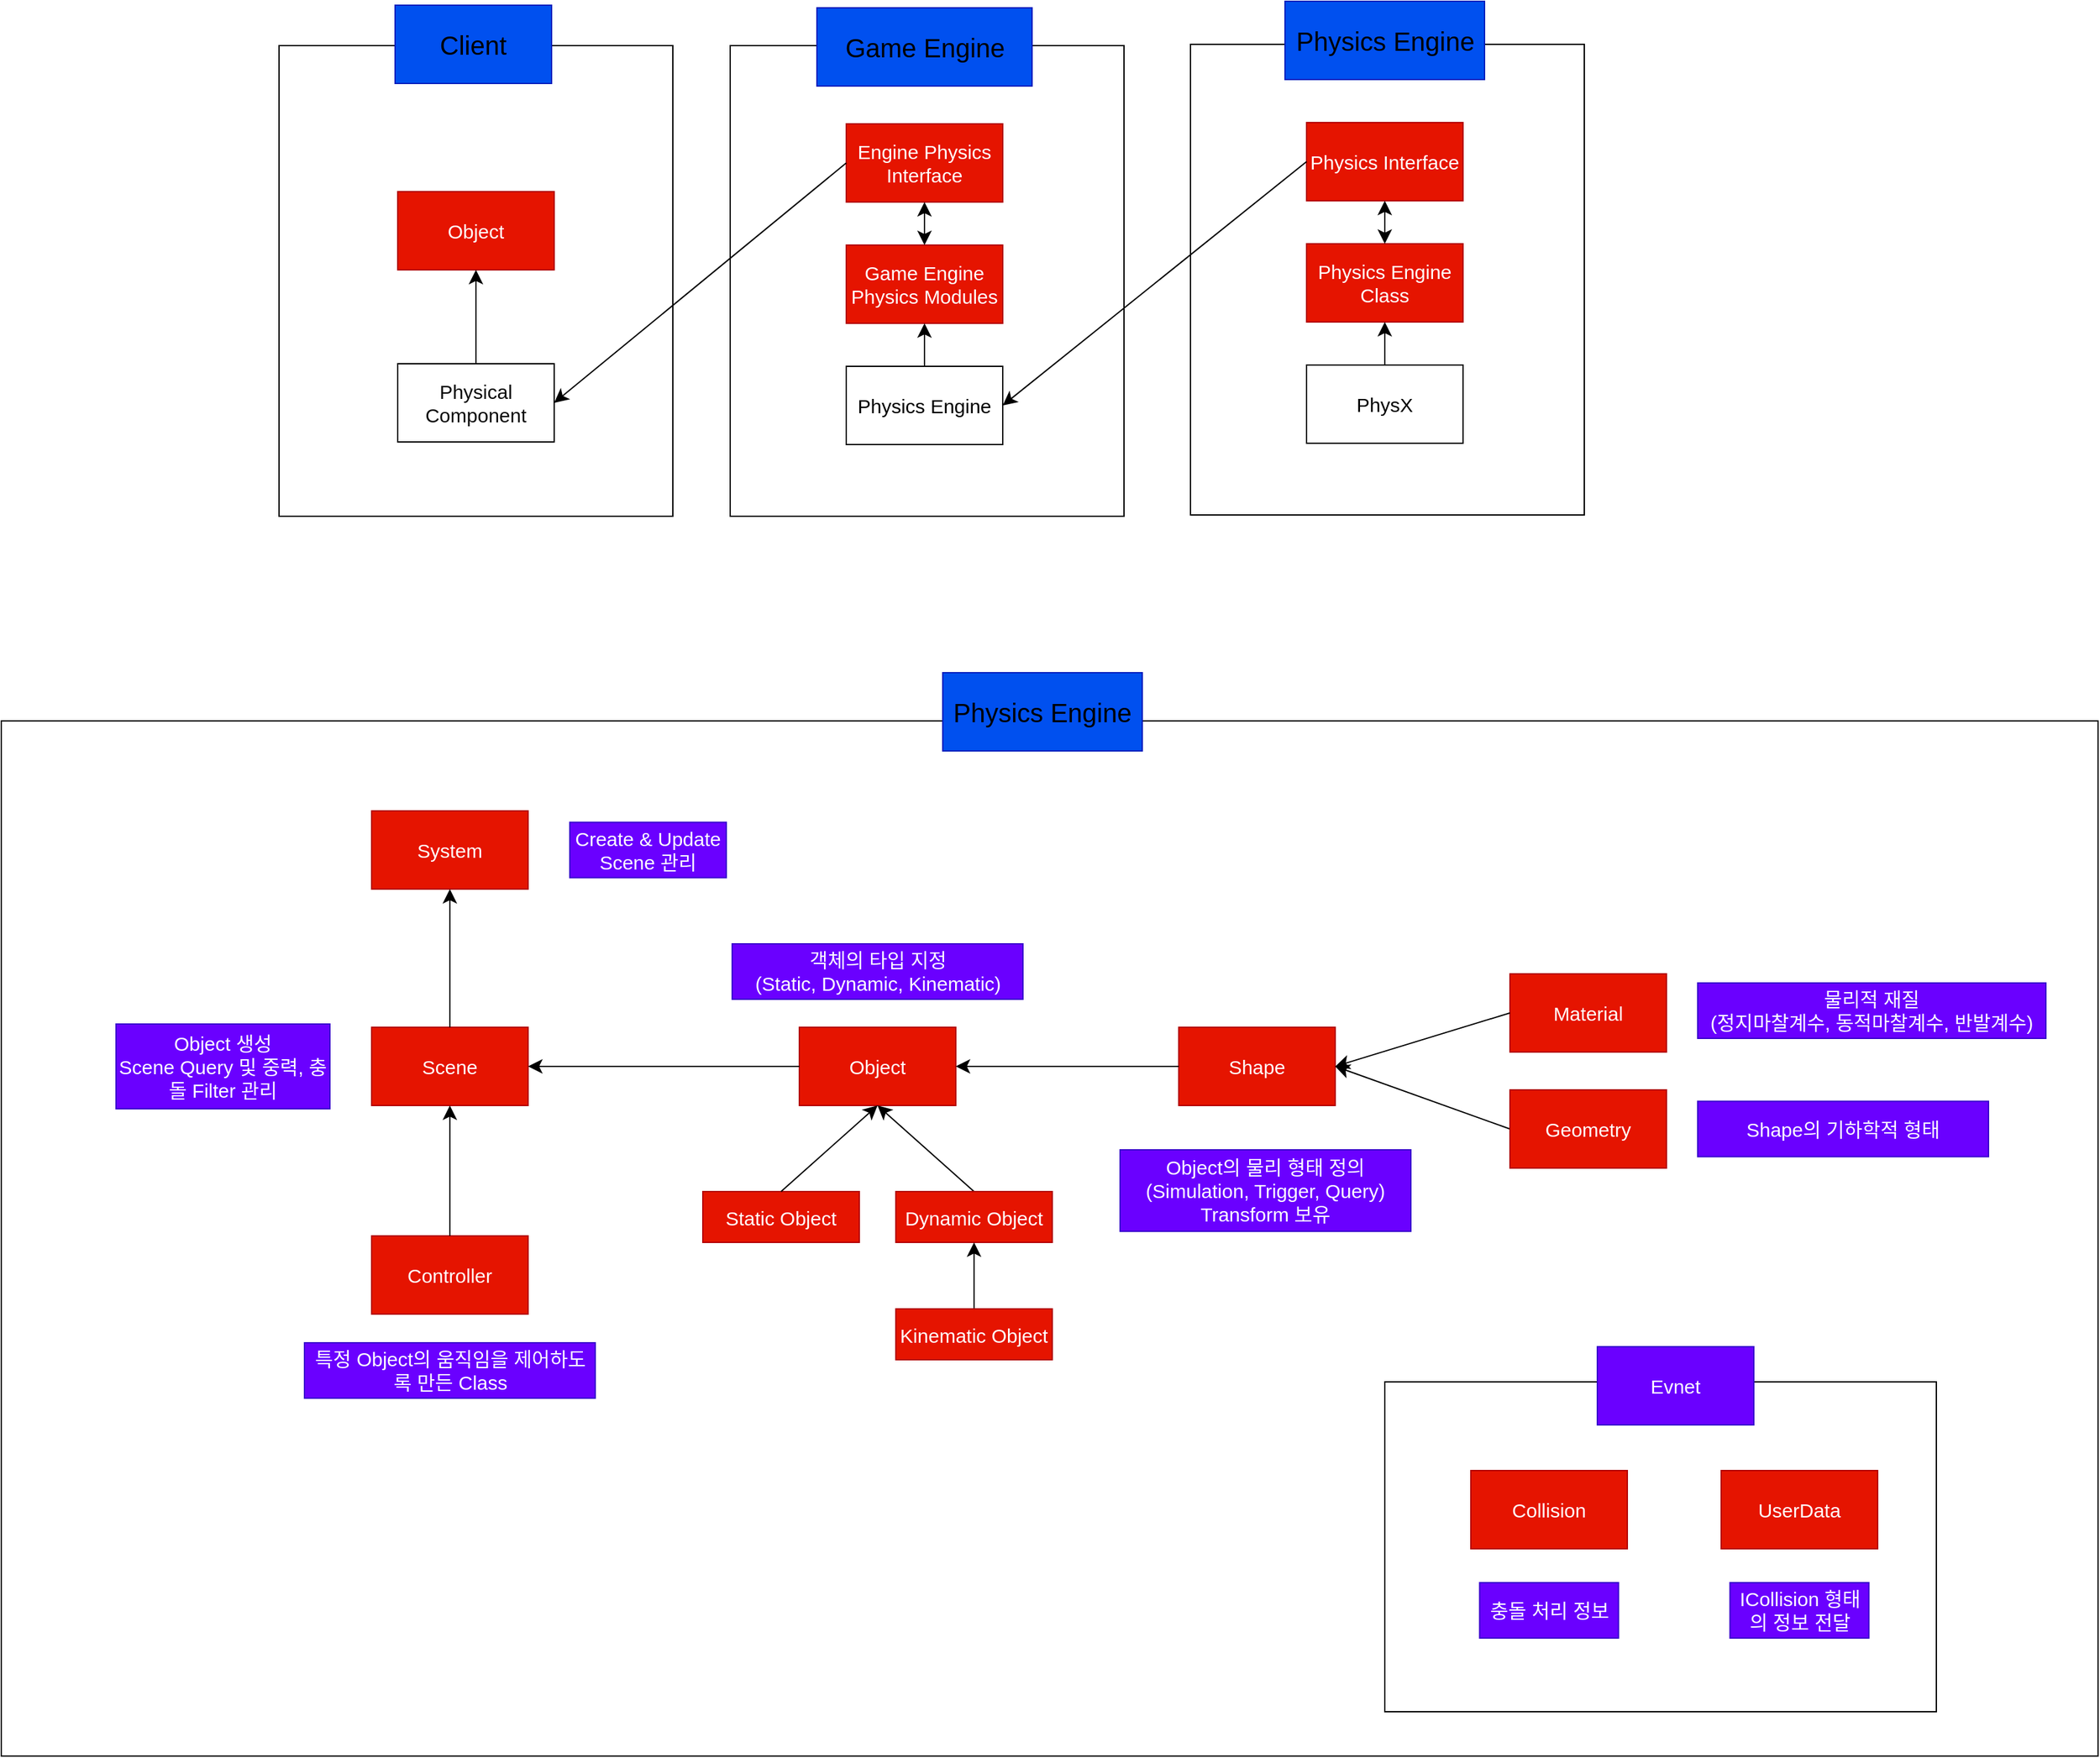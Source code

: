 <mxfile version="28.1.0">
  <diagram name="페이지-1" id="vtoLVe3VOnepdpvG8_ot">
    <mxGraphModel dx="2437" dy="1984" grid="0" gridSize="10" guides="1" tooltips="1" connect="1" arrows="1" fold="1" page="0" pageScale="1" pageWidth="827" pageHeight="1169" math="0" shadow="0">
      <root>
        <mxCell id="0" />
        <mxCell id="1" parent="0" />
        <mxCell id="MRJQOou84n3i03GljYjW-11" value="" style="group" vertex="1" connectable="0" parent="1">
          <mxGeometry x="584" y="-414" width="302" height="392" as="geometry" />
        </mxCell>
        <mxCell id="MRJQOou84n3i03GljYjW-4" value="" style="rounded=0;whiteSpace=wrap;html=1;movable=1;resizable=1;rotatable=1;deletable=1;editable=1;locked=0;connectable=1;" vertex="1" parent="MRJQOou84n3i03GljYjW-11">
          <mxGeometry y="31" width="302" height="361" as="geometry" />
        </mxCell>
        <mxCell id="MRJQOou84n3i03GljYjW-2" value="&lt;font style=&quot;color: light-dark(rgb(0, 0, 0), rgb(1, 1, 1)); font-size: 20px;&quot;&gt;Physics Engine&lt;/font&gt;" style="rounded=0;whiteSpace=wrap;html=1;fillColor=light-dark(#0050EF,#5F45C8);fontColor=#ffffff;strokeColor=#001DBC;movable=1;resizable=1;rotatable=1;deletable=1;editable=1;locked=0;connectable=1;" vertex="1" parent="MRJQOou84n3i03GljYjW-11">
          <mxGeometry x="72.5" y="-2" width="153" height="60" as="geometry" />
        </mxCell>
        <mxCell id="MRJQOou84n3i03GljYjW-3" value="&lt;font style=&quot;color: light-dark(rgb(0, 0, 0), rgb(11, 11, 11)); font-size: 15px;&quot;&gt;PhysX&lt;/font&gt;" style="rounded=0;whiteSpace=wrap;html=1;fillColor=light-dark(#FFFFFF,#A2A2A2);movable=1;resizable=1;rotatable=1;deletable=1;editable=1;locked=0;connectable=1;" vertex="1" parent="MRJQOou84n3i03GljYjW-11">
          <mxGeometry x="89" y="277" width="120" height="60" as="geometry" />
        </mxCell>
        <mxCell id="MRJQOou84n3i03GljYjW-5" value="&lt;font style=&quot;font-size: 15px;&quot;&gt;Physics Interface&lt;/font&gt;" style="rounded=0;whiteSpace=wrap;html=1;fillColor=light-dark(#E51400,#4C46FF);fontColor=#ffffff;strokeColor=#B20000;movable=1;resizable=1;rotatable=1;deletable=1;editable=1;locked=0;connectable=1;" vertex="1" parent="MRJQOou84n3i03GljYjW-11">
          <mxGeometry x="89" y="91" width="120" height="60" as="geometry" />
        </mxCell>
        <mxCell id="MRJQOou84n3i03GljYjW-6" value="&lt;font style=&quot;font-size: 15px;&quot;&gt;Physics Engine Class&lt;/font&gt;" style="rounded=0;whiteSpace=wrap;html=1;fillColor=#e51400;fontColor=#ffffff;strokeColor=#B20000;movable=1;resizable=1;rotatable=1;deletable=1;editable=1;locked=0;connectable=1;" vertex="1" parent="MRJQOou84n3i03GljYjW-11">
          <mxGeometry x="89" y="184" width="120" height="60" as="geometry" />
        </mxCell>
        <mxCell id="MRJQOou84n3i03GljYjW-10" value="" style="endArrow=classic;startArrow=classic;html=1;rounded=0;fontSize=12;startSize=8;endSize=8;curved=1;entryX=0.5;entryY=1;entryDx=0;entryDy=0;exitX=0.5;exitY=0;exitDx=0;exitDy=0;movable=1;resizable=1;rotatable=1;deletable=1;editable=1;locked=0;connectable=1;" edge="1" parent="MRJQOou84n3i03GljYjW-11" source="MRJQOou84n3i03GljYjW-6" target="MRJQOou84n3i03GljYjW-5">
          <mxGeometry width="50" height="50" relative="1" as="geometry">
            <mxPoint x="299" y="311" as="sourcePoint" />
            <mxPoint x="299" y="278" as="targetPoint" />
          </mxGeometry>
        </mxCell>
        <mxCell id="MRJQOou84n3i03GljYjW-29" value="" style="endArrow=classic;html=1;rounded=0;fontSize=12;startSize=8;endSize=8;curved=1;entryX=0.5;entryY=1;entryDx=0;entryDy=0;exitX=0.5;exitY=0;exitDx=0;exitDy=0;" edge="1" parent="MRJQOou84n3i03GljYjW-11" source="MRJQOou84n3i03GljYjW-3" target="MRJQOou84n3i03GljYjW-6">
          <mxGeometry width="50" height="50" relative="1" as="geometry">
            <mxPoint x="-423" y="240" as="sourcePoint" />
            <mxPoint x="-373" y="190" as="targetPoint" />
          </mxGeometry>
        </mxCell>
        <mxCell id="MRJQOou84n3i03GljYjW-12" value="" style="group" vertex="1" connectable="0" parent="1">
          <mxGeometry x="231" y="-413" width="302" height="392" as="geometry" />
        </mxCell>
        <mxCell id="MRJQOou84n3i03GljYjW-13" value="" style="rounded=0;whiteSpace=wrap;html=1;movable=1;resizable=1;rotatable=1;deletable=1;editable=1;locked=0;connectable=1;" vertex="1" parent="MRJQOou84n3i03GljYjW-12">
          <mxGeometry y="31" width="302" height="361" as="geometry" />
        </mxCell>
        <mxCell id="MRJQOou84n3i03GljYjW-14" value="&lt;font style=&quot;font-size: 20px;&quot;&gt;&lt;font style=&quot;color: light-dark(rgb(0, 0, 0), rgb(1, 1, 1));&quot;&gt;Game&lt;/font&gt;&lt;span style=&quot;color: light-dark(rgb(0, 0, 0), rgb(1, 1, 1)); background-color: transparent;&quot;&gt;&amp;nbsp;Engine&lt;/span&gt;&lt;/font&gt;" style="rounded=0;whiteSpace=wrap;html=1;fillColor=light-dark(#0050EF,#5F45C8);fontColor=#ffffff;strokeColor=#001DBC;movable=1;resizable=1;rotatable=1;deletable=1;editable=1;locked=0;connectable=1;" vertex="1" parent="MRJQOou84n3i03GljYjW-12">
          <mxGeometry x="66.5" y="2" width="165" height="60" as="geometry" />
        </mxCell>
        <mxCell id="MRJQOou84n3i03GljYjW-15" value="&lt;font style=&quot;color: light-dark(rgb(0, 0, 0), rgb(11, 11, 11)); font-size: 15px;&quot;&gt;Physics Engine&lt;/font&gt;" style="rounded=0;whiteSpace=wrap;html=1;fillColor=light-dark(#FFFFFF,#A2A2A2);movable=1;resizable=1;rotatable=1;deletable=1;editable=1;locked=0;connectable=1;" vertex="1" parent="MRJQOou84n3i03GljYjW-12">
          <mxGeometry x="89" y="277" width="120" height="60" as="geometry" />
        </mxCell>
        <mxCell id="MRJQOou84n3i03GljYjW-16" value="&lt;font style=&quot;font-size: 15px;&quot;&gt;Engine Physics Interface&lt;/font&gt;" style="rounded=0;whiteSpace=wrap;html=1;fillColor=light-dark(#E51400,#4C46FF);fontColor=#ffffff;strokeColor=#B20000;movable=1;resizable=1;rotatable=1;deletable=1;editable=1;locked=0;connectable=1;" vertex="1" parent="MRJQOou84n3i03GljYjW-12">
          <mxGeometry x="89" y="91" width="120" height="60" as="geometry" />
        </mxCell>
        <mxCell id="MRJQOou84n3i03GljYjW-17" value="&lt;font style=&quot;font-size: 15px;&quot;&gt;Game Engine Physics Modules&lt;/font&gt;" style="rounded=0;whiteSpace=wrap;html=1;fillColor=#e51400;fontColor=#ffffff;strokeColor=#B20000;movable=1;resizable=1;rotatable=1;deletable=1;editable=1;locked=0;connectable=1;" vertex="1" parent="MRJQOou84n3i03GljYjW-12">
          <mxGeometry x="89" y="184" width="120" height="60" as="geometry" />
        </mxCell>
        <mxCell id="MRJQOou84n3i03GljYjW-19" value="" style="endArrow=classic;startArrow=classic;html=1;rounded=0;fontSize=12;startSize=8;endSize=8;curved=1;entryX=0.5;entryY=1;entryDx=0;entryDy=0;exitX=0.5;exitY=0;exitDx=0;exitDy=0;movable=1;resizable=1;rotatable=1;deletable=1;editable=1;locked=0;connectable=1;" edge="1" parent="MRJQOou84n3i03GljYjW-12" source="MRJQOou84n3i03GljYjW-17" target="MRJQOou84n3i03GljYjW-16">
          <mxGeometry width="50" height="50" relative="1" as="geometry">
            <mxPoint x="299" y="311" as="sourcePoint" />
            <mxPoint x="299" y="278" as="targetPoint" />
          </mxGeometry>
        </mxCell>
        <mxCell id="MRJQOou84n3i03GljYjW-28" value="" style="endArrow=classic;html=1;rounded=0;fontSize=12;startSize=8;endSize=8;curved=1;entryX=0.5;entryY=1;entryDx=0;entryDy=0;exitX=0.5;exitY=0;exitDx=0;exitDy=0;" edge="1" parent="MRJQOou84n3i03GljYjW-12" source="MRJQOou84n3i03GljYjW-15" target="MRJQOou84n3i03GljYjW-17">
          <mxGeometry width="50" height="50" relative="1" as="geometry">
            <mxPoint x="14" y="240" as="sourcePoint" />
            <mxPoint x="64" y="190" as="targetPoint" />
          </mxGeometry>
        </mxCell>
        <mxCell id="MRJQOou84n3i03GljYjW-20" value="" style="group" vertex="1" connectable="0" parent="1">
          <mxGeometry x="-115" y="-413" width="302" height="392" as="geometry" />
        </mxCell>
        <mxCell id="MRJQOou84n3i03GljYjW-21" value="" style="rounded=0;whiteSpace=wrap;html=1;movable=1;resizable=1;rotatable=1;deletable=1;editable=1;locked=0;connectable=1;" vertex="1" parent="MRJQOou84n3i03GljYjW-20">
          <mxGeometry y="31" width="302" height="361" as="geometry" />
        </mxCell>
        <mxCell id="MRJQOou84n3i03GljYjW-22" value="&lt;font style=&quot;color: light-dark(rgb(0, 0, 0), rgb(1, 1, 1)); font-size: 20px;&quot;&gt;Client&lt;/font&gt;" style="rounded=0;whiteSpace=wrap;html=1;fillColor=light-dark(#0050EF,#5F45C8);fontColor=#ffffff;strokeColor=#001DBC;movable=1;resizable=1;rotatable=1;deletable=1;editable=1;locked=0;connectable=1;" vertex="1" parent="MRJQOou84n3i03GljYjW-20">
          <mxGeometry x="89" width="120" height="60" as="geometry" />
        </mxCell>
        <mxCell id="MRJQOou84n3i03GljYjW-23" value="&lt;font style=&quot;color: light-dark(rgb(11, 11, 11), rgb(0, 0, 0)); font-size: 15px;&quot;&gt;Physical Component&lt;/font&gt;" style="rounded=0;whiteSpace=wrap;html=1;fillColor=light-dark(#FFFFFF,#A2A2A2);movable=1;resizable=1;rotatable=1;deletable=1;editable=1;locked=0;connectable=1;" vertex="1" parent="MRJQOou84n3i03GljYjW-20">
          <mxGeometry x="91" y="275" width="120" height="60" as="geometry" />
        </mxCell>
        <mxCell id="MRJQOou84n3i03GljYjW-25" value="&lt;font style=&quot;font-size: 15px;&quot;&gt;Object&lt;/font&gt;" style="rounded=0;whiteSpace=wrap;html=1;fillColor=#e51400;fontColor=#ffffff;strokeColor=#B20000;movable=1;resizable=1;rotatable=1;deletable=1;editable=1;locked=0;connectable=1;" vertex="1" parent="MRJQOou84n3i03GljYjW-20">
          <mxGeometry x="91" y="143" width="120" height="60" as="geometry" />
        </mxCell>
        <mxCell id="MRJQOou84n3i03GljYjW-32" value="" style="endArrow=classic;html=1;rounded=0;fontSize=12;startSize=8;endSize=8;curved=1;entryX=0.5;entryY=1;entryDx=0;entryDy=0;exitX=0.5;exitY=0;exitDx=0;exitDy=0;" edge="1" parent="MRJQOou84n3i03GljYjW-20" source="MRJQOou84n3i03GljYjW-23" target="MRJQOou84n3i03GljYjW-25">
          <mxGeometry width="50" height="50" relative="1" as="geometry">
            <mxPoint x="415" y="241" as="sourcePoint" />
            <mxPoint x="465" y="191" as="targetPoint" />
          </mxGeometry>
        </mxCell>
        <mxCell id="MRJQOou84n3i03GljYjW-31" value="" style="endArrow=classic;html=1;rounded=0;fontSize=12;startSize=8;endSize=8;curved=1;exitX=0;exitY=0.5;exitDx=0;exitDy=0;entryX=1;entryY=0.5;entryDx=0;entryDy=0;" edge="1" parent="1" source="MRJQOou84n3i03GljYjW-5" target="MRJQOou84n3i03GljYjW-15">
          <mxGeometry width="50" height="50" relative="1" as="geometry">
            <mxPoint x="245" y="-173" as="sourcePoint" />
            <mxPoint x="295" y="-223" as="targetPoint" />
          </mxGeometry>
        </mxCell>
        <mxCell id="MRJQOou84n3i03GljYjW-33" value="" style="endArrow=classic;html=1;rounded=0;fontSize=12;startSize=8;endSize=8;curved=1;entryX=1;entryY=0.5;entryDx=0;entryDy=0;exitX=0;exitY=0.5;exitDx=0;exitDy=0;" edge="1" parent="1" source="MRJQOou84n3i03GljYjW-16" target="MRJQOou84n3i03GljYjW-23">
          <mxGeometry width="50" height="50" relative="1" as="geometry">
            <mxPoint x="245" y="-173" as="sourcePoint" />
            <mxPoint x="295" y="-223" as="targetPoint" />
          </mxGeometry>
        </mxCell>
        <mxCell id="MRJQOou84n3i03GljYjW-34" value="" style="rounded=0;whiteSpace=wrap;html=1;movable=1;resizable=1;rotatable=1;deletable=1;editable=1;locked=0;connectable=1;" vertex="1" parent="1">
          <mxGeometry x="-328" y="136" width="1608" height="794" as="geometry" />
        </mxCell>
        <mxCell id="MRJQOou84n3i03GljYjW-35" value="&lt;font style=&quot;color: light-dark(rgb(0, 0, 0), rgb(1, 1, 1)); font-size: 20px;&quot;&gt;Physics Engine&lt;/font&gt;" style="rounded=0;whiteSpace=wrap;html=1;fillColor=light-dark(#0050EF,#5F45C8);fontColor=#ffffff;strokeColor=#001DBC;movable=1;resizable=1;rotatable=1;deletable=1;editable=1;locked=0;connectable=1;" vertex="1" parent="1">
          <mxGeometry x="394" y="99" width="153" height="60" as="geometry" />
        </mxCell>
        <mxCell id="MRJQOou84n3i03GljYjW-42" value="&lt;span style=&quot;font-size: 15px;&quot;&gt;System&lt;/span&gt;" style="rounded=0;whiteSpace=wrap;html=1;fillColor=#e51400;fontColor=#ffffff;strokeColor=#B20000;movable=1;resizable=1;rotatable=1;deletable=1;editable=1;locked=0;connectable=1;" vertex="1" parent="1">
          <mxGeometry x="-44" y="205" width="120" height="60" as="geometry" />
        </mxCell>
        <mxCell id="MRJQOou84n3i03GljYjW-43" value="&lt;span style=&quot;font-size: 15px;&quot;&gt;Scene&lt;/span&gt;" style="rounded=0;whiteSpace=wrap;html=1;fillColor=#e51400;fontColor=#ffffff;strokeColor=#B20000;movable=1;resizable=1;rotatable=1;deletable=1;editable=1;locked=0;connectable=1;" vertex="1" parent="1">
          <mxGeometry x="-44" y="371" width="120" height="60" as="geometry" />
        </mxCell>
        <mxCell id="MRJQOou84n3i03GljYjW-44" value="&lt;span style=&quot;font-size: 15px;&quot;&gt;Object&lt;/span&gt;" style="rounded=0;whiteSpace=wrap;html=1;fillColor=#e51400;fontColor=#ffffff;strokeColor=#B20000;movable=1;resizable=1;rotatable=1;deletable=1;editable=1;locked=0;connectable=1;" vertex="1" parent="1">
          <mxGeometry x="284" y="371" width="120" height="60" as="geometry" />
        </mxCell>
        <mxCell id="MRJQOou84n3i03GljYjW-45" value="&lt;span style=&quot;font-size: 15px;&quot;&gt;Shape&lt;/span&gt;" style="rounded=0;whiteSpace=wrap;html=1;fillColor=#e51400;fontColor=#ffffff;strokeColor=#B20000;movable=1;resizable=1;rotatable=1;deletable=1;editable=1;locked=0;connectable=1;" vertex="1" parent="1">
          <mxGeometry x="575" y="371" width="120" height="60" as="geometry" />
        </mxCell>
        <mxCell id="MRJQOou84n3i03GljYjW-62" style="edgeStyle=none;curved=1;rounded=0;orthogonalLoop=1;jettySize=auto;html=1;exitX=0;exitY=0.5;exitDx=0;exitDy=0;fontSize=12;startSize=8;endSize=8;entryX=1;entryY=0.5;entryDx=0;entryDy=0;" edge="1" parent="1" source="MRJQOou84n3i03GljYjW-46" target="MRJQOou84n3i03GljYjW-45">
          <mxGeometry relative="1" as="geometry">
            <mxPoint x="630" y="400" as="targetPoint" />
          </mxGeometry>
        </mxCell>
        <mxCell id="MRJQOou84n3i03GljYjW-46" value="&lt;span style=&quot;font-size: 15px;&quot;&gt;Geometry&lt;/span&gt;" style="rounded=0;whiteSpace=wrap;html=1;fillColor=#e51400;fontColor=#ffffff;strokeColor=#B20000;movable=1;resizable=1;rotatable=1;deletable=1;editable=1;locked=0;connectable=1;" vertex="1" parent="1">
          <mxGeometry x="829" y="419" width="120" height="60" as="geometry" />
        </mxCell>
        <mxCell id="MRJQOou84n3i03GljYjW-47" value="&lt;span style=&quot;font-size: 15px;&quot;&gt;Material&lt;/span&gt;" style="rounded=0;whiteSpace=wrap;html=1;fillColor=#e51400;fontColor=#ffffff;strokeColor=#B20000;movable=1;resizable=1;rotatable=1;deletable=1;editable=1;locked=0;connectable=1;" vertex="1" parent="1">
          <mxGeometry x="829" y="330" width="120" height="60" as="geometry" />
        </mxCell>
        <mxCell id="MRJQOou84n3i03GljYjW-48" value="&lt;span style=&quot;font-size: 15px;&quot;&gt;Controller&lt;/span&gt;" style="rounded=0;whiteSpace=wrap;html=1;fillColor=#e51400;fontColor=#ffffff;strokeColor=#B20000;movable=1;resizable=1;rotatable=1;deletable=1;editable=1;locked=0;connectable=1;" vertex="1" parent="1">
          <mxGeometry x="-44" y="531" width="120" height="60" as="geometry" />
        </mxCell>
        <mxCell id="MRJQOou84n3i03GljYjW-51" value="" style="endArrow=classic;html=1;rounded=0;fontSize=12;startSize=8;endSize=8;curved=1;exitX=0.5;exitY=0;exitDx=0;exitDy=0;entryX=0.5;entryY=1;entryDx=0;entryDy=0;" edge="1" parent="1" source="MRJQOou84n3i03GljYjW-43" target="MRJQOou84n3i03GljYjW-42">
          <mxGeometry width="50" height="50" relative="1" as="geometry">
            <mxPoint x="233" y="559" as="sourcePoint" />
            <mxPoint x="283" y="509" as="targetPoint" />
          </mxGeometry>
        </mxCell>
        <mxCell id="MRJQOou84n3i03GljYjW-52" value="&lt;font style=&quot;font-size: 15px;&quot;&gt;Create &amp;amp; Update&lt;br&gt;Scene 관리&lt;/font&gt;" style="rounded=0;whiteSpace=wrap;html=1;fillColor=light-dark(#6a00ff, #4c46ff);fontColor=#ffffff;strokeColor=#3700CC;" vertex="1" parent="1">
          <mxGeometry x="108" y="213.75" width="120" height="42.5" as="geometry" />
        </mxCell>
        <mxCell id="MRJQOou84n3i03GljYjW-53" value="&lt;span style=&quot;font-size: 15px;&quot;&gt;Object 생성&lt;br&gt;Scene Query 및 중력, 충돌 Filter 관리&lt;/span&gt;" style="rounded=0;whiteSpace=wrap;html=1;fillColor=light-dark(#6a00ff, #4c46ff);fontColor=#ffffff;strokeColor=#3700CC;" vertex="1" parent="1">
          <mxGeometry x="-240" y="368.5" width="164" height="65" as="geometry" />
        </mxCell>
        <mxCell id="MRJQOou84n3i03GljYjW-54" value="" style="endArrow=classic;html=1;rounded=0;fontSize=12;startSize=8;endSize=8;curved=1;exitX=0;exitY=0.5;exitDx=0;exitDy=0;entryX=1;entryY=0.5;entryDx=0;entryDy=0;" edge="1" parent="1" source="MRJQOou84n3i03GljYjW-44" target="MRJQOou84n3i03GljYjW-43">
          <mxGeometry width="50" height="50" relative="1" as="geometry">
            <mxPoint x="206" y="383" as="sourcePoint" />
            <mxPoint x="256" y="333" as="targetPoint" />
          </mxGeometry>
        </mxCell>
        <mxCell id="MRJQOou84n3i03GljYjW-55" value="&lt;span style=&quot;font-size: 15px;&quot;&gt;객체의 타입 지정&lt;br&gt;(Static, Dynamic, Kinematic)&lt;/span&gt;" style="rounded=0;whiteSpace=wrap;html=1;fillColor=light-dark(#6a00ff, #4c46ff);fontColor=#ffffff;strokeColor=#3700CC;" vertex="1" parent="1">
          <mxGeometry x="232.5" y="307" width="223" height="42.5" as="geometry" />
        </mxCell>
        <mxCell id="MRJQOou84n3i03GljYjW-57" value="&lt;span style=&quot;font-size: 15px;&quot;&gt;Object의 물리 형태 정의&lt;br&gt;(Simulation, Trigger, Query)&lt;br&gt;Transform 보유&lt;/span&gt;" style="rounded=0;whiteSpace=wrap;html=1;fillColor=light-dark(#6a00ff, #4c46ff);fontColor=#ffffff;strokeColor=#3700CC;" vertex="1" parent="1">
          <mxGeometry x="530" y="465" width="223" height="62.5" as="geometry" />
        </mxCell>
        <mxCell id="MRJQOou84n3i03GljYjW-58" value="" style="endArrow=classic;html=1;rounded=0;fontSize=12;startSize=8;endSize=8;curved=1;entryX=1;entryY=0.5;entryDx=0;entryDy=0;exitX=0;exitY=0.5;exitDx=0;exitDy=0;" edge="1" parent="1" source="MRJQOou84n3i03GljYjW-45" target="MRJQOou84n3i03GljYjW-44">
          <mxGeometry width="50" height="50" relative="1" as="geometry">
            <mxPoint x="433" y="669" as="sourcePoint" />
            <mxPoint x="483" y="619" as="targetPoint" />
          </mxGeometry>
        </mxCell>
        <mxCell id="MRJQOou84n3i03GljYjW-59" value="&lt;span style=&quot;font-size: 15px;&quot;&gt;물리적 재질&lt;/span&gt;&lt;div&gt;&lt;font style=&quot;font-size: 15px;&quot;&gt;(&lt;span style=&quot;background-color: transparent; color: light-dark(rgb(255, 255, 255), rgb(18, 18, 18));&quot;&gt;정지마찰계수, 동적마찰계수, 반발계수&lt;/span&gt;&lt;/font&gt;&lt;span style=&quot;font-size: 15px; background-color: transparent; color: light-dark(rgb(255, 255, 255), rgb(18, 18, 18));&quot;&gt;)&lt;/span&gt;&lt;/div&gt;" style="rounded=0;whiteSpace=wrap;html=1;fillColor=light-dark(#6a00ff, #4c46ff);fontColor=#ffffff;strokeColor=#3700CC;" vertex="1" parent="1">
          <mxGeometry x="973" y="337" width="267" height="42.5" as="geometry" />
        </mxCell>
        <mxCell id="MRJQOou84n3i03GljYjW-60" value="&lt;span style=&quot;font-size: 15px;&quot;&gt;Shape의 기하학적 형태&lt;/span&gt;" style="rounded=0;whiteSpace=wrap;html=1;fillColor=light-dark(#6a00ff, #4c46ff);fontColor=#ffffff;strokeColor=#3700CC;" vertex="1" parent="1">
          <mxGeometry x="973" y="427.75" width="223" height="42.5" as="geometry" />
        </mxCell>
        <mxCell id="MRJQOou84n3i03GljYjW-61" value="" style="endArrow=classic;html=1;rounded=0;fontSize=12;startSize=8;endSize=8;curved=1;entryX=1;entryY=0.5;entryDx=0;entryDy=0;exitX=0;exitY=0.5;exitDx=0;exitDy=0;" edge="1" parent="1" source="MRJQOou84n3i03GljYjW-47" target="MRJQOou84n3i03GljYjW-45">
          <mxGeometry width="50" height="50" relative="1" as="geometry">
            <mxPoint x="811" y="721" as="sourcePoint" />
            <mxPoint x="861" y="671" as="targetPoint" />
          </mxGeometry>
        </mxCell>
        <mxCell id="MRJQOou84n3i03GljYjW-67" value="&lt;span style=&quot;font-size: 15px;&quot;&gt;특정 Object의 움직임을 제어하도록 만든 Class&lt;/span&gt;" style="rounded=0;whiteSpace=wrap;html=1;fillColor=light-dark(#6a00ff, #4c46ff);fontColor=#ffffff;strokeColor=#3700CC;" vertex="1" parent="1">
          <mxGeometry x="-95.5" y="613" width="223" height="42.5" as="geometry" />
        </mxCell>
        <mxCell id="MRJQOou84n3i03GljYjW-68" value="" style="group" vertex="1" connectable="0" parent="1">
          <mxGeometry x="733" y="616" width="423" height="280" as="geometry" />
        </mxCell>
        <mxCell id="MRJQOou84n3i03GljYjW-64" value="" style="rounded=0;whiteSpace=wrap;html=1;" vertex="1" parent="MRJQOou84n3i03GljYjW-68">
          <mxGeometry y="27" width="423" height="253" as="geometry" />
        </mxCell>
        <mxCell id="MRJQOou84n3i03GljYjW-63" value="&lt;font style=&quot;font-size: 15px;&quot;&gt;Evnet&lt;/font&gt;" style="rounded=0;whiteSpace=wrap;html=1;fillColor=#6a00ff;fontColor=#ffffff;strokeColor=#3700CC;" vertex="1" parent="MRJQOou84n3i03GljYjW-68">
          <mxGeometry x="163" width="120" height="60" as="geometry" />
        </mxCell>
        <mxCell id="MRJQOou84n3i03GljYjW-50" value="&lt;span style=&quot;font-size: 15px;&quot;&gt;Collision&lt;/span&gt;" style="rounded=0;whiteSpace=wrap;html=1;fillColor=#e51400;fontColor=#ffffff;strokeColor=#B20000;movable=1;resizable=1;rotatable=1;deletable=1;editable=1;locked=0;connectable=1;" vertex="1" parent="MRJQOou84n3i03GljYjW-68">
          <mxGeometry x="66" y="95" width="120" height="60" as="geometry" />
        </mxCell>
        <mxCell id="MRJQOou84n3i03GljYjW-65" value="&lt;font style=&quot;font-size: 15px;&quot;&gt;충돌 처리 정보&lt;/font&gt;" style="rounded=0;whiteSpace=wrap;html=1;fillColor=light-dark(#6a00ff, #4c46ff);fontColor=#ffffff;strokeColor=#3700CC;" vertex="1" parent="MRJQOou84n3i03GljYjW-68">
          <mxGeometry x="72.75" y="181" width="106.5" height="42.5" as="geometry" />
        </mxCell>
        <mxCell id="MRJQOou84n3i03GljYjW-49" value="&lt;span style=&quot;font-size: 15px;&quot;&gt;UserData&lt;/span&gt;" style="rounded=0;whiteSpace=wrap;html=1;fillColor=#e51400;fontColor=#ffffff;strokeColor=#B20000;movable=1;resizable=1;rotatable=1;deletable=1;editable=1;locked=0;connectable=1;" vertex="1" parent="MRJQOou84n3i03GljYjW-68">
          <mxGeometry x="258" y="95" width="120" height="60" as="geometry" />
        </mxCell>
        <mxCell id="MRJQOou84n3i03GljYjW-66" value="&lt;span style=&quot;font-size: 15px;&quot;&gt;ICollision 형태의 정보 전달&lt;/span&gt;" style="rounded=0;whiteSpace=wrap;html=1;fillColor=light-dark(#6a00ff, #4c46ff);fontColor=#ffffff;strokeColor=#3700CC;" vertex="1" parent="MRJQOou84n3i03GljYjW-68">
          <mxGeometry x="264.75" y="181" width="106.5" height="42.5" as="geometry" />
        </mxCell>
        <mxCell id="MRJQOou84n3i03GljYjW-69" value="&lt;span style=&quot;font-size: 15px;&quot;&gt;Static Object&lt;/span&gt;" style="rounded=0;whiteSpace=wrap;html=1;fillColor=light-dark(#E51400,#FFCF7C);fontColor=#ffffff;strokeColor=#B20000;movable=1;resizable=1;rotatable=1;deletable=1;editable=1;locked=0;connectable=1;" vertex="1" parent="1">
          <mxGeometry x="210" y="497" width="120" height="39" as="geometry" />
        </mxCell>
        <mxCell id="MRJQOou84n3i03GljYjW-73" style="edgeStyle=none;curved=1;rounded=0;orthogonalLoop=1;jettySize=auto;html=1;exitX=0.5;exitY=0;exitDx=0;exitDy=0;fontSize=12;startSize=8;endSize=8;entryX=0.5;entryY=1;entryDx=0;entryDy=0;" edge="1" parent="1" source="MRJQOou84n3i03GljYjW-70" target="MRJQOou84n3i03GljYjW-44">
          <mxGeometry relative="1" as="geometry">
            <mxPoint x="-260.118" y="604.824" as="targetPoint" />
          </mxGeometry>
        </mxCell>
        <mxCell id="MRJQOou84n3i03GljYjW-70" value="&lt;span style=&quot;font-size: 15px;&quot;&gt;Dynamic&amp;nbsp;&lt;/span&gt;&lt;span style=&quot;font-size: 15px;&quot;&gt;Object&lt;/span&gt;" style="rounded=0;whiteSpace=wrap;html=1;fillColor=light-dark(#E51400,#FFCF7C);fontColor=#ffffff;strokeColor=#B20000;movable=1;resizable=1;rotatable=1;deletable=1;editable=1;locked=0;connectable=1;" vertex="1" parent="1">
          <mxGeometry x="358" y="497" width="120" height="39" as="geometry" />
        </mxCell>
        <mxCell id="MRJQOou84n3i03GljYjW-74" style="edgeStyle=none;curved=1;rounded=0;orthogonalLoop=1;jettySize=auto;html=1;exitX=0.5;exitY=0;exitDx=0;exitDy=0;entryX=0.5;entryY=1;entryDx=0;entryDy=0;fontSize=12;startSize=8;endSize=8;" edge="1" parent="1" source="MRJQOou84n3i03GljYjW-71" target="MRJQOou84n3i03GljYjW-70">
          <mxGeometry relative="1" as="geometry" />
        </mxCell>
        <mxCell id="MRJQOou84n3i03GljYjW-71" value="&lt;span style=&quot;font-size: 15px;&quot;&gt;Kinematic&amp;nbsp;&lt;/span&gt;&lt;span style=&quot;font-size: 15px;&quot;&gt;Object&lt;/span&gt;" style="rounded=0;whiteSpace=wrap;html=1;fillColor=light-dark(#E51400,#FFCF7C);fontColor=#ffffff;strokeColor=#B20000;movable=1;resizable=1;rotatable=1;deletable=1;editable=1;locked=0;connectable=1;" vertex="1" parent="1">
          <mxGeometry x="358" y="587" width="120" height="39" as="geometry" />
        </mxCell>
        <mxCell id="MRJQOou84n3i03GljYjW-72" value="" style="endArrow=classic;html=1;rounded=0;fontSize=12;startSize=8;endSize=8;curved=1;entryX=0.5;entryY=1;entryDx=0;entryDy=0;exitX=0.5;exitY=0;exitDx=0;exitDy=0;" edge="1" parent="1" source="MRJQOou84n3i03GljYjW-69" target="MRJQOou84n3i03GljYjW-44">
          <mxGeometry width="50" height="50" relative="1" as="geometry">
            <mxPoint x="365" y="709" as="sourcePoint" />
            <mxPoint x="415" y="659" as="targetPoint" />
          </mxGeometry>
        </mxCell>
        <mxCell id="MRJQOou84n3i03GljYjW-75" value="" style="endArrow=classic;html=1;rounded=0;fontSize=12;startSize=8;endSize=8;curved=1;entryX=0.5;entryY=1;entryDx=0;entryDy=0;exitX=0.5;exitY=0;exitDx=0;exitDy=0;" edge="1" parent="1" source="MRJQOou84n3i03GljYjW-48" target="MRJQOou84n3i03GljYjW-43">
          <mxGeometry width="50" height="50" relative="1" as="geometry">
            <mxPoint x="-57" y="715" as="sourcePoint" />
            <mxPoint x="-7" y="665" as="targetPoint" />
          </mxGeometry>
        </mxCell>
      </root>
    </mxGraphModel>
  </diagram>
</mxfile>
